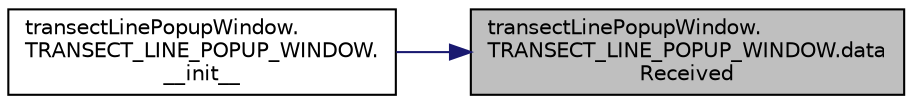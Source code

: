 digraph "transectLinePopupWindow.TRANSECT_LINE_POPUP_WINDOW.dataReceived"
{
 // LATEX_PDF_SIZE
  edge [fontname="Helvetica",fontsize="10",labelfontname="Helvetica",labelfontsize="10"];
  node [fontname="Helvetica",fontsize="10",shape=record];
  rankdir="RL";
  Node1 [label="transectLinePopupWindow.\lTRANSECT_LINE_POPUP_WINDOW.data\lReceived",height=0.2,width=0.4,color="black", fillcolor="grey75", style="filled", fontcolor="black",tooltip=" "];
  Node1 -> Node2 [dir="back",color="midnightblue",fontsize="10",style="solid",fontname="Helvetica"];
  Node2 [label="transectLinePopupWindow.\lTRANSECT_LINE_POPUP_WINDOW.\l__init__",height=0.2,width=0.4,color="black", fillcolor="white", style="filled",URL="$classtransect_line_popup_window_1_1_t_r_a_n_s_e_c_t___l_i_n_e___p_o_p_u_p___w_i_n_d_o_w.html#a7baecbba26aff351cc87555e8b8f5de4",tooltip=" "];
}
